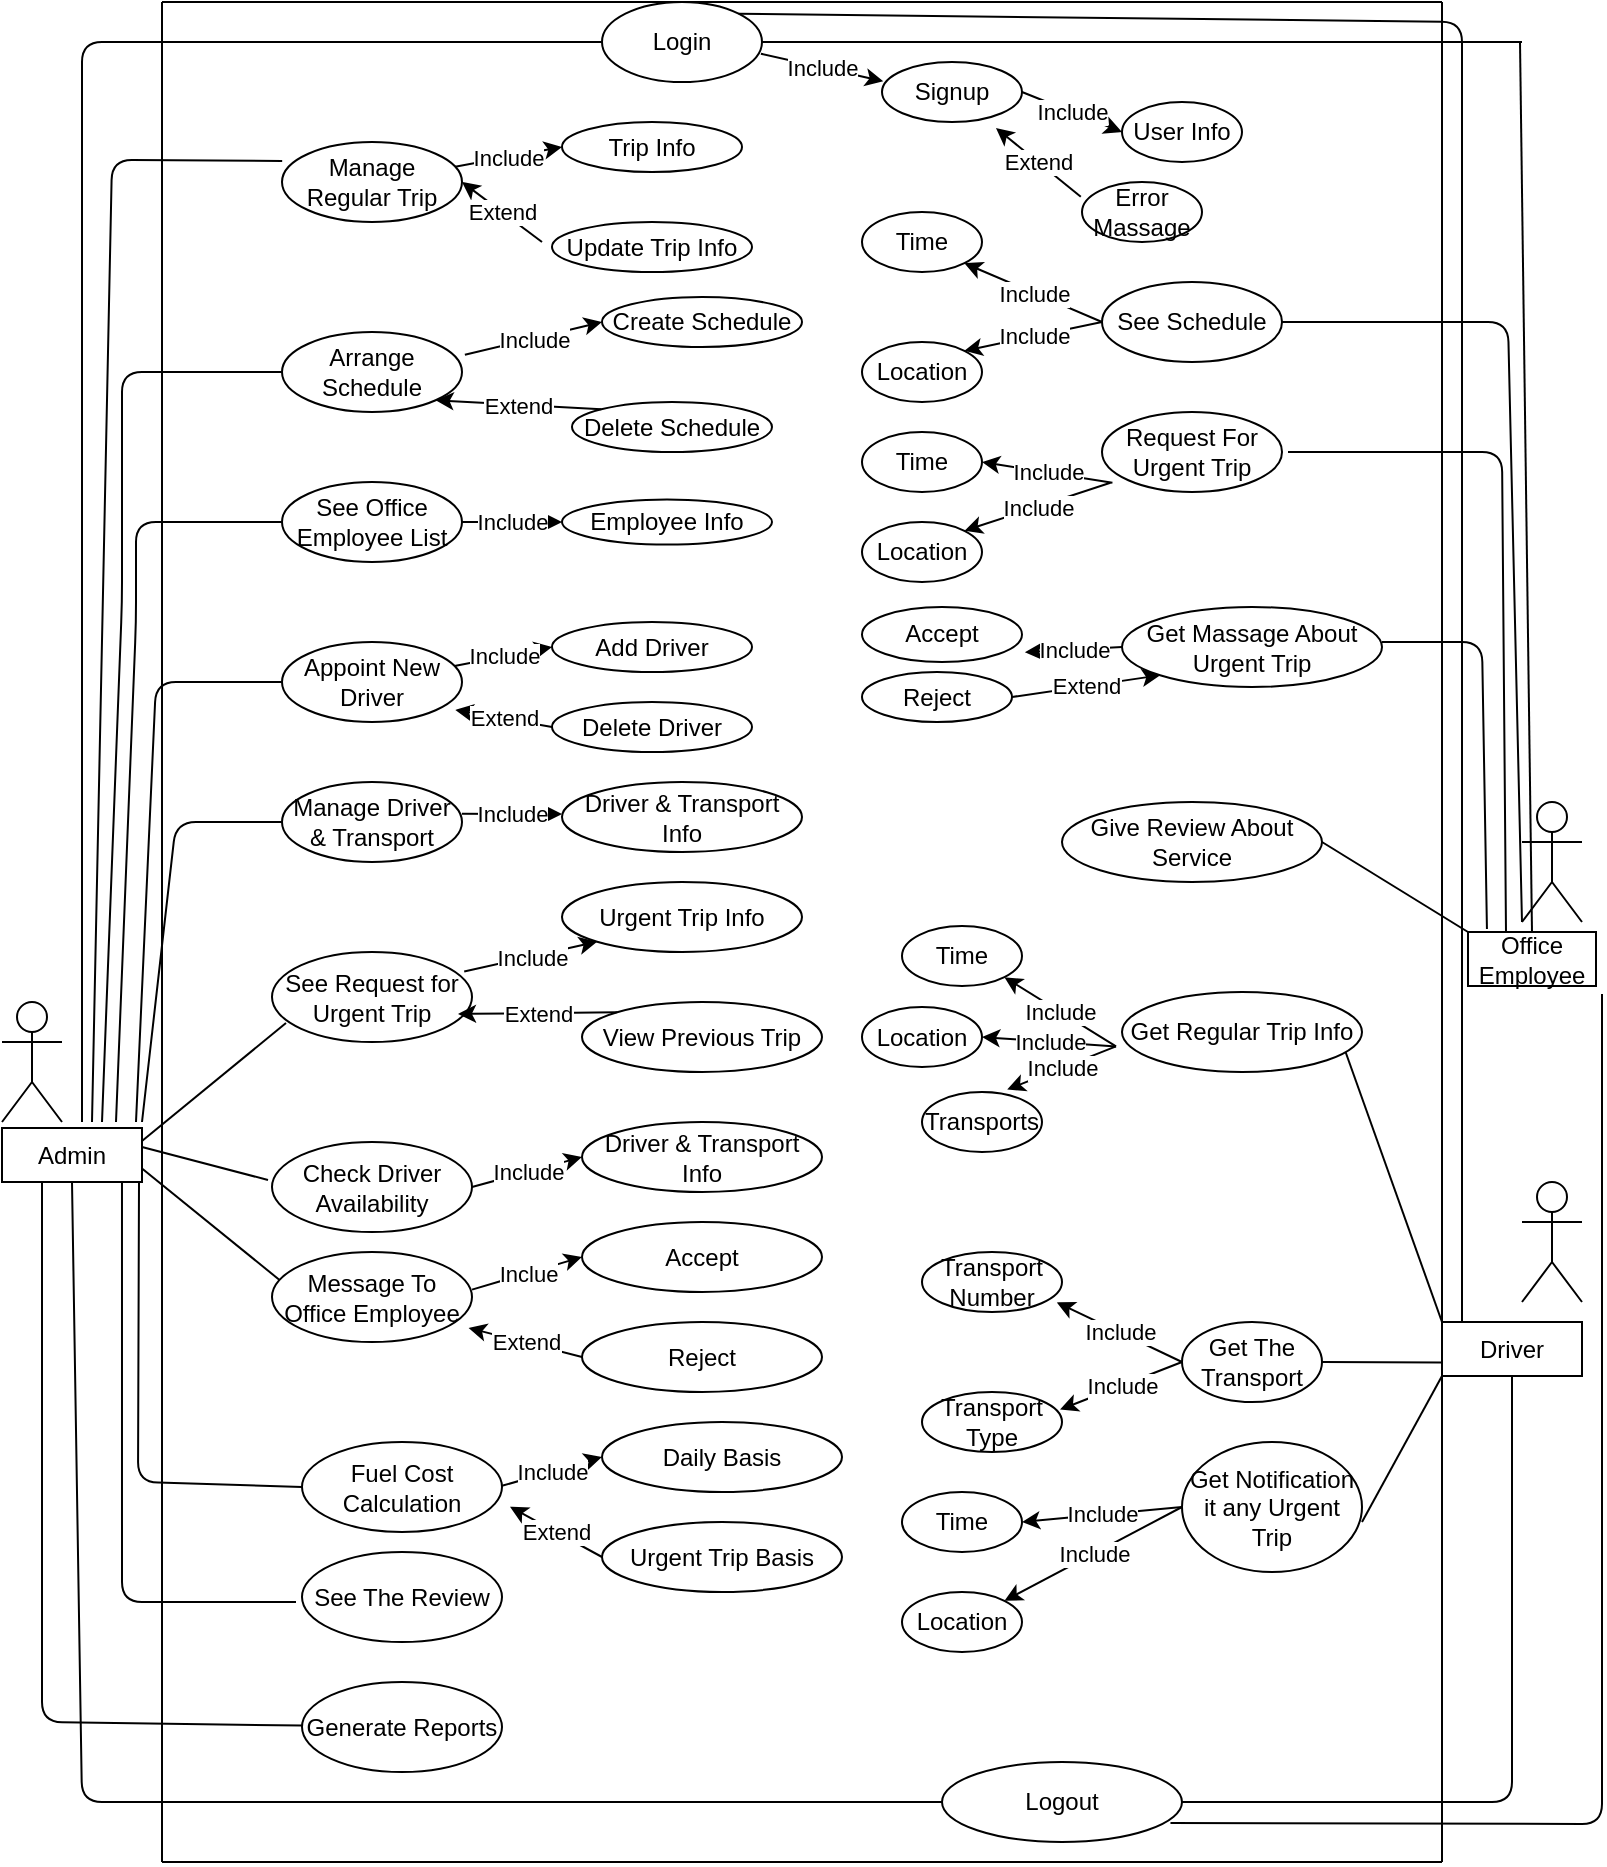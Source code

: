 <mxfile version="14.9.6" type="github">
  <diagram id="_Hke5c7gtm3ifdNGaI75" name="Page-1">
    <mxGraphModel dx="211" dy="579" grid="1" gridSize="10" guides="1" tooltips="1" connect="1" arrows="1" fold="1" page="1" pageScale="1" pageWidth="827" pageHeight="1169" math="0" shadow="0">
      <root>
        <mxCell id="0" />
        <mxCell id="1" parent="0" />
        <mxCell id="LA62-pf56U3Ix_v_cgrx-1" value="" style="shape=umlActor;verticalLabelPosition=bottom;verticalAlign=top;html=1;outlineConnect=0;" parent="1" vertex="1">
          <mxGeometry x="840" y="540" width="30" height="60" as="geometry" />
        </mxCell>
        <mxCell id="LA62-pf56U3Ix_v_cgrx-2" value="" style="shape=umlActor;verticalLabelPosition=bottom;verticalAlign=top;html=1;outlineConnect=0;" parent="1" vertex="1">
          <mxGeometry x="1600" y="440" width="30" height="60" as="geometry" />
        </mxCell>
        <mxCell id="LA62-pf56U3Ix_v_cgrx-3" value="" style="shape=umlActor;verticalLabelPosition=bottom;verticalAlign=top;html=1;outlineConnect=0;" parent="1" vertex="1">
          <mxGeometry x="1600" y="630" width="30" height="60" as="geometry" />
        </mxCell>
        <mxCell id="LA62-pf56U3Ix_v_cgrx-4" value="" style="endArrow=none;html=1;" parent="1" edge="1">
          <mxGeometry width="50" height="50" relative="1" as="geometry">
            <mxPoint x="920" y="970" as="sourcePoint" />
            <mxPoint x="920" y="40" as="targetPoint" />
          </mxGeometry>
        </mxCell>
        <mxCell id="LA62-pf56U3Ix_v_cgrx-5" value="" style="endArrow=none;html=1;" parent="1" edge="1">
          <mxGeometry width="50" height="50" relative="1" as="geometry">
            <mxPoint x="920" y="40" as="sourcePoint" />
            <mxPoint x="1560" y="40" as="targetPoint" />
          </mxGeometry>
        </mxCell>
        <mxCell id="LA62-pf56U3Ix_v_cgrx-7" value="" style="endArrow=none;html=1;" parent="1" edge="1">
          <mxGeometry width="50" height="50" relative="1" as="geometry">
            <mxPoint x="920" y="970" as="sourcePoint" />
            <mxPoint x="1560" y="970" as="targetPoint" />
          </mxGeometry>
        </mxCell>
        <mxCell id="LA62-pf56U3Ix_v_cgrx-8" value="" style="endArrow=none;html=1;" parent="1" edge="1">
          <mxGeometry width="50" height="50" relative="1" as="geometry">
            <mxPoint x="1560" y="970" as="sourcePoint" />
            <mxPoint x="1560" y="40" as="targetPoint" />
          </mxGeometry>
        </mxCell>
        <mxCell id="LA62-pf56U3Ix_v_cgrx-11" value="Admin" style="rounded=0;whiteSpace=wrap;html=1;" parent="1" vertex="1">
          <mxGeometry x="840" y="603" width="70" height="27" as="geometry" />
        </mxCell>
        <mxCell id="LA62-pf56U3Ix_v_cgrx-12" value="Office Employee" style="rounded=0;whiteSpace=wrap;html=1;" parent="1" vertex="1">
          <mxGeometry x="1573" y="505" width="64" height="27" as="geometry" />
        </mxCell>
        <mxCell id="LA62-pf56U3Ix_v_cgrx-13" value="Driver" style="rounded=0;whiteSpace=wrap;html=1;" parent="1" vertex="1">
          <mxGeometry x="1560" y="700" width="70" height="27" as="geometry" />
        </mxCell>
        <mxCell id="LA62-pf56U3Ix_v_cgrx-15" value="" style="endArrow=none;html=1;entryX=0.5;entryY=1;entryDx=0;entryDy=0;exitX=1;exitY=0.5;exitDx=0;exitDy=0;" parent="1" source="LA62-pf56U3Ix_v_cgrx-16" target="LA62-pf56U3Ix_v_cgrx-13" edge="1">
          <mxGeometry width="50" height="50" relative="1" as="geometry">
            <mxPoint x="1400" y="1100" as="sourcePoint" />
            <mxPoint x="1590" y="963" as="targetPoint" />
            <Array as="points">
              <mxPoint x="1595" y="940" />
            </Array>
          </mxGeometry>
        </mxCell>
        <mxCell id="LA62-pf56U3Ix_v_cgrx-16" value="Logout" style="ellipse;whiteSpace=wrap;html=1;" parent="1" vertex="1">
          <mxGeometry x="1310" y="920" width="120" height="40" as="geometry" />
        </mxCell>
        <mxCell id="LA62-pf56U3Ix_v_cgrx-17" value="" style="endArrow=none;html=1;" parent="1" target="LA62-pf56U3Ix_v_cgrx-18" edge="1">
          <mxGeometry width="50" height="50" relative="1" as="geometry">
            <mxPoint x="880" y="600" as="sourcePoint" />
            <mxPoint x="1200" y="60" as="targetPoint" />
            <Array as="points">
              <mxPoint x="880" y="60" />
            </Array>
          </mxGeometry>
        </mxCell>
        <mxCell id="LA62-pf56U3Ix_v_cgrx-18" value="Login" style="ellipse;whiteSpace=wrap;html=1;" parent="1" vertex="1">
          <mxGeometry x="1140" y="40" width="80" height="40" as="geometry" />
        </mxCell>
        <mxCell id="LA62-pf56U3Ix_v_cgrx-19" value="Signup" style="ellipse;whiteSpace=wrap;html=1;" parent="1" vertex="1">
          <mxGeometry x="1280" y="70" width="70" height="30" as="geometry" />
        </mxCell>
        <mxCell id="LA62-pf56U3Ix_v_cgrx-20" value="User Info" style="ellipse;whiteSpace=wrap;html=1;" parent="1" vertex="1">
          <mxGeometry x="1400" y="90" width="60" height="30" as="geometry" />
        </mxCell>
        <mxCell id="LA62-pf56U3Ix_v_cgrx-24" value="" style="endArrow=classic;html=1;exitX=0.993;exitY=0.646;exitDx=0;exitDy=0;exitPerimeter=0;entryX=0.009;entryY=0.321;entryDx=0;entryDy=0;entryPerimeter=0;" parent="1" source="LA62-pf56U3Ix_v_cgrx-18" target="LA62-pf56U3Ix_v_cgrx-19" edge="1">
          <mxGeometry relative="1" as="geometry">
            <mxPoint x="1230" y="80" as="sourcePoint" />
            <mxPoint x="1280" y="74" as="targetPoint" />
          </mxGeometry>
        </mxCell>
        <mxCell id="LA62-pf56U3Ix_v_cgrx-25" value="Include" style="edgeLabel;resizable=0;html=1;align=center;verticalAlign=middle;" parent="LA62-pf56U3Ix_v_cgrx-24" connectable="0" vertex="1">
          <mxGeometry relative="1" as="geometry" />
        </mxCell>
        <mxCell id="LA62-pf56U3Ix_v_cgrx-34" value="" style="endArrow=classic;html=1;exitX=1;exitY=0.5;exitDx=0;exitDy=0;entryX=0;entryY=0.5;entryDx=0;entryDy=0;" parent="1" source="LA62-pf56U3Ix_v_cgrx-19" target="LA62-pf56U3Ix_v_cgrx-20" edge="1">
          <mxGeometry relative="1" as="geometry">
            <mxPoint x="1360" y="90" as="sourcePoint" />
            <mxPoint x="1390" y="104" as="targetPoint" />
          </mxGeometry>
        </mxCell>
        <mxCell id="LA62-pf56U3Ix_v_cgrx-35" value="Include" style="edgeLabel;resizable=0;html=1;align=center;verticalAlign=middle;" parent="LA62-pf56U3Ix_v_cgrx-34" connectable="0" vertex="1">
          <mxGeometry relative="1" as="geometry" />
        </mxCell>
        <mxCell id="LA62-pf56U3Ix_v_cgrx-36" value="Error Massage" style="ellipse;whiteSpace=wrap;html=1;" parent="1" vertex="1">
          <mxGeometry x="1380" y="130" width="60" height="30" as="geometry" />
        </mxCell>
        <mxCell id="LA62-pf56U3Ix_v_cgrx-37" value="" style="endArrow=classic;html=1;exitX=-0.01;exitY=0.247;exitDx=0;exitDy=0;exitPerimeter=0;entryX=0.814;entryY=1.1;entryDx=0;entryDy=0;entryPerimeter=0;" parent="1" source="LA62-pf56U3Ix_v_cgrx-36" edge="1" target="LA62-pf56U3Ix_v_cgrx-19">
          <mxGeometry relative="1" as="geometry">
            <mxPoint x="1350" y="85" as="sourcePoint" />
            <mxPoint x="1340" y="120" as="targetPoint" />
          </mxGeometry>
        </mxCell>
        <mxCell id="LA62-pf56U3Ix_v_cgrx-38" value="Extend" style="edgeLabel;resizable=0;html=1;align=center;verticalAlign=middle;" parent="LA62-pf56U3Ix_v_cgrx-37" connectable="0" vertex="1">
          <mxGeometry relative="1" as="geometry" />
        </mxCell>
        <mxCell id="LA62-pf56U3Ix_v_cgrx-39" value="" style="endArrow=none;html=1;exitX=0.5;exitY=0;exitDx=0;exitDy=0;" parent="1" source="LA62-pf56U3Ix_v_cgrx-12" edge="1">
          <mxGeometry width="50" height="50" relative="1" as="geometry">
            <mxPoint x="1580" y="505" as="sourcePoint" />
            <mxPoint x="1599" y="60" as="targetPoint" />
          </mxGeometry>
        </mxCell>
        <mxCell id="LA62-pf56U3Ix_v_cgrx-40" value="" style="endArrow=none;html=1;entryX=1;entryY=0.5;entryDx=0;entryDy=0;" parent="1" target="LA62-pf56U3Ix_v_cgrx-18" edge="1">
          <mxGeometry width="50" height="50" relative="1" as="geometry">
            <mxPoint x="1600" y="60" as="sourcePoint" />
            <mxPoint x="1450" y="130" as="targetPoint" />
          </mxGeometry>
        </mxCell>
        <mxCell id="LA62-pf56U3Ix_v_cgrx-42" value="" style="endArrow=none;html=1;entryX=0.001;entryY=0.237;entryDx=0;entryDy=0;entryPerimeter=0;" parent="1" target="LA62-pf56U3Ix_v_cgrx-43" edge="1">
          <mxGeometry width="50" height="50" relative="1" as="geometry">
            <mxPoint x="885" y="600" as="sourcePoint" />
            <mxPoint x="985" y="100" as="targetPoint" />
            <Array as="points">
              <mxPoint x="895" y="119" />
            </Array>
          </mxGeometry>
        </mxCell>
        <mxCell id="LA62-pf56U3Ix_v_cgrx-43" value="Manage Regular Trip" style="ellipse;whiteSpace=wrap;html=1;" parent="1" vertex="1">
          <mxGeometry x="980" y="110" width="90" height="40" as="geometry" />
        </mxCell>
        <mxCell id="LA62-pf56U3Ix_v_cgrx-44" value="" style="endArrow=none;html=1;entryX=0;entryY=0.5;entryDx=0;entryDy=0;" parent="1" target="LA62-pf56U3Ix_v_cgrx-45" edge="1">
          <mxGeometry width="50" height="50" relative="1" as="geometry">
            <mxPoint x="890.0" y="600" as="sourcePoint" />
            <mxPoint x="970" y="160" as="targetPoint" />
            <Array as="points">
              <mxPoint x="900" y="340" />
              <mxPoint x="900" y="225" />
            </Array>
          </mxGeometry>
        </mxCell>
        <mxCell id="LA62-pf56U3Ix_v_cgrx-45" value="Arrange Schedule" style="ellipse;whiteSpace=wrap;html=1;" parent="1" vertex="1">
          <mxGeometry x="980" y="205" width="90" height="40" as="geometry" />
        </mxCell>
        <mxCell id="LA62-pf56U3Ix_v_cgrx-46" value="Trip Info" style="ellipse;whiteSpace=wrap;html=1;" parent="1" vertex="1">
          <mxGeometry x="1120" y="100" width="90" height="25" as="geometry" />
        </mxCell>
        <mxCell id="LA62-pf56U3Ix_v_cgrx-47" value="Update Trip Info" style="ellipse;whiteSpace=wrap;html=1;" parent="1" vertex="1">
          <mxGeometry x="1115" y="150" width="100" height="25" as="geometry" />
        </mxCell>
        <mxCell id="LA62-pf56U3Ix_v_cgrx-50" value="" style="endArrow=classic;html=1;entryX=0;entryY=0.5;entryDx=0;entryDy=0;" parent="1" source="LA62-pf56U3Ix_v_cgrx-43" target="LA62-pf56U3Ix_v_cgrx-46" edge="1">
          <mxGeometry relative="1" as="geometry">
            <mxPoint x="1070" y="100" as="sourcePoint" />
            <mxPoint x="1120" y="100" as="targetPoint" />
          </mxGeometry>
        </mxCell>
        <mxCell id="LA62-pf56U3Ix_v_cgrx-51" value="Include" style="edgeLabel;resizable=0;html=1;align=center;verticalAlign=middle;" parent="LA62-pf56U3Ix_v_cgrx-50" connectable="0" vertex="1">
          <mxGeometry relative="1" as="geometry" />
        </mxCell>
        <mxCell id="LA62-pf56U3Ix_v_cgrx-55" value="" style="endArrow=classic;html=1;entryX=1;entryY=0.5;entryDx=0;entryDy=0;" parent="1" target="LA62-pf56U3Ix_v_cgrx-43" edge="1">
          <mxGeometry relative="1" as="geometry">
            <mxPoint x="1110" y="160" as="sourcePoint" />
            <mxPoint x="1060" y="110" as="targetPoint" />
          </mxGeometry>
        </mxCell>
        <mxCell id="LA62-pf56U3Ix_v_cgrx-56" value="Extend" style="edgeLabel;resizable=0;html=1;align=center;verticalAlign=middle;" parent="LA62-pf56U3Ix_v_cgrx-55" connectable="0" vertex="1">
          <mxGeometry relative="1" as="geometry" />
        </mxCell>
        <mxCell id="LA62-pf56U3Ix_v_cgrx-57" value="See Office Employee List" style="ellipse;whiteSpace=wrap;html=1;" parent="1" vertex="1">
          <mxGeometry x="980" y="280" width="90" height="40" as="geometry" />
        </mxCell>
        <mxCell id="LA62-pf56U3Ix_v_cgrx-58" value="" style="endArrow=none;html=1;entryX=0;entryY=0.5;entryDx=0;entryDy=0;" parent="1" target="LA62-pf56U3Ix_v_cgrx-57" edge="1">
          <mxGeometry width="50" height="50" relative="1" as="geometry">
            <mxPoint x="897" y="600" as="sourcePoint" />
            <mxPoint x="977.0" y="220" as="targetPoint" />
            <Array as="points">
              <mxPoint x="907" y="350" />
              <mxPoint x="907" y="300" />
            </Array>
          </mxGeometry>
        </mxCell>
        <mxCell id="LA62-pf56U3Ix_v_cgrx-59" value="" style="endArrow=none;html=1;entryX=0.5;entryY=1;entryDx=0;entryDy=0;exitX=0;exitY=0.5;exitDx=0;exitDy=0;" parent="1" source="LA62-pf56U3Ix_v_cgrx-16" target="LA62-pf56U3Ix_v_cgrx-11" edge="1">
          <mxGeometry width="50" height="50" relative="1" as="geometry">
            <mxPoint x="875" y="1100" as="sourcePoint" />
            <mxPoint x="1390" y="670" as="targetPoint" />
            <Array as="points">
              <mxPoint x="880" y="940" />
            </Array>
          </mxGeometry>
        </mxCell>
        <mxCell id="LA62-pf56U3Ix_v_cgrx-60" value="" style="endArrow=none;html=1;exitX=0.952;exitY=0.763;exitDx=0;exitDy=0;exitPerimeter=0;" parent="1" source="LA62-pf56U3Ix_v_cgrx-16" edge="1">
          <mxGeometry width="50" height="50" relative="1" as="geometry">
            <mxPoint x="1395" y="1110" as="sourcePoint" />
            <mxPoint x="1640" y="536" as="targetPoint" />
            <Array as="points">
              <mxPoint x="1640" y="951" />
            </Array>
          </mxGeometry>
        </mxCell>
        <mxCell id="LA62-pf56U3Ix_v_cgrx-61" value="" style="endArrow=none;html=1;entryX=1;entryY=0;entryDx=0;entryDy=0;" parent="1" edge="1" target="LA62-pf56U3Ix_v_cgrx-18">
          <mxGeometry width="50" height="50" relative="1" as="geometry">
            <mxPoint x="1570" y="700" as="sourcePoint" />
            <mxPoint x="1228.24" y="49.84" as="targetPoint" />
            <Array as="points">
              <mxPoint x="1570" y="50" />
            </Array>
          </mxGeometry>
        </mxCell>
        <mxCell id="LA62-pf56U3Ix_v_cgrx-62" value="Create Schedule" style="ellipse;whiteSpace=wrap;html=1;" parent="1" vertex="1">
          <mxGeometry x="1140" y="187.5" width="100" height="25" as="geometry" />
        </mxCell>
        <mxCell id="LA62-pf56U3Ix_v_cgrx-63" value="Delete Schedule" style="ellipse;whiteSpace=wrap;html=1;" parent="1" vertex="1">
          <mxGeometry x="1125" y="240" width="100" height="25" as="geometry" />
        </mxCell>
        <mxCell id="LA62-pf56U3Ix_v_cgrx-66" value="" style="endArrow=classic;html=1;entryX=0;entryY=0.5;entryDx=0;entryDy=0;exitX=1.016;exitY=0.285;exitDx=0;exitDy=0;exitPerimeter=0;" parent="1" source="LA62-pf56U3Ix_v_cgrx-45" target="LA62-pf56U3Ix_v_cgrx-62" edge="1">
          <mxGeometry relative="1" as="geometry">
            <mxPoint x="1070" y="170" as="sourcePoint" />
            <mxPoint x="1170" y="170" as="targetPoint" />
          </mxGeometry>
        </mxCell>
        <mxCell id="LA62-pf56U3Ix_v_cgrx-67" value="Include" style="edgeLabel;resizable=0;html=1;align=center;verticalAlign=middle;" parent="LA62-pf56U3Ix_v_cgrx-66" connectable="0" vertex="1">
          <mxGeometry relative="1" as="geometry" />
        </mxCell>
        <mxCell id="LA62-pf56U3Ix_v_cgrx-68" value="" style="endArrow=classic;html=1;exitX=0;exitY=0;exitDx=0;exitDy=0;entryX=1;entryY=1;entryDx=0;entryDy=0;" parent="1" source="LA62-pf56U3Ix_v_cgrx-63" target="LA62-pf56U3Ix_v_cgrx-45" edge="1">
          <mxGeometry relative="1" as="geometry">
            <mxPoint x="1080" y="210" as="sourcePoint" />
            <mxPoint x="1060" y="180" as="targetPoint" />
          </mxGeometry>
        </mxCell>
        <mxCell id="LA62-pf56U3Ix_v_cgrx-69" value="Extend" style="edgeLabel;resizable=0;html=1;align=center;verticalAlign=middle;" parent="LA62-pf56U3Ix_v_cgrx-68" connectable="0" vertex="1">
          <mxGeometry relative="1" as="geometry" />
        </mxCell>
        <mxCell id="LA62-pf56U3Ix_v_cgrx-70" value="Employee Info" style="ellipse;whiteSpace=wrap;html=1;" parent="1" vertex="1">
          <mxGeometry x="1120" y="288.75" width="105" height="22.5" as="geometry" />
        </mxCell>
        <mxCell id="LA62-pf56U3Ix_v_cgrx-71" value="Add Driver" style="ellipse;whiteSpace=wrap;html=1;" parent="1" vertex="1">
          <mxGeometry x="1115" y="350" width="100" height="25" as="geometry" />
        </mxCell>
        <mxCell id="LA62-pf56U3Ix_v_cgrx-72" value="" style="endArrow=classic;html=1;entryX=0;entryY=0.5;entryDx=0;entryDy=0;exitX=1;exitY=0.5;exitDx=0;exitDy=0;" parent="1" source="LA62-pf56U3Ix_v_cgrx-57" target="LA62-pf56U3Ix_v_cgrx-70" edge="1">
          <mxGeometry relative="1" as="geometry">
            <mxPoint x="1070" y="230" as="sourcePoint" />
            <mxPoint x="1170" y="230" as="targetPoint" />
          </mxGeometry>
        </mxCell>
        <mxCell id="LA62-pf56U3Ix_v_cgrx-73" value="Include" style="edgeLabel;resizable=0;html=1;align=center;verticalAlign=middle;" parent="LA62-pf56U3Ix_v_cgrx-72" connectable="0" vertex="1">
          <mxGeometry relative="1" as="geometry" />
        </mxCell>
        <mxCell id="LA62-pf56U3Ix_v_cgrx-75" value="Appoint New Driver" style="ellipse;whiteSpace=wrap;html=1;" parent="1" vertex="1">
          <mxGeometry x="980" y="360" width="90" height="40" as="geometry" />
        </mxCell>
        <mxCell id="LA62-pf56U3Ix_v_cgrx-76" value="" style="endArrow=none;html=1;entryX=0;entryY=0.5;entryDx=0;entryDy=0;" parent="1" target="LA62-pf56U3Ix_v_cgrx-75" edge="1">
          <mxGeometry width="50" height="50" relative="1" as="geometry">
            <mxPoint x="907" y="600" as="sourcePoint" />
            <mxPoint x="987.0" y="230" as="targetPoint" />
            <Array as="points">
              <mxPoint x="917" y="380" />
            </Array>
          </mxGeometry>
        </mxCell>
        <mxCell id="LA62-pf56U3Ix_v_cgrx-77" value="Delete Driver" style="ellipse;whiteSpace=wrap;html=1;" parent="1" vertex="1">
          <mxGeometry x="1115" y="390" width="100" height="25" as="geometry" />
        </mxCell>
        <mxCell id="LA62-pf56U3Ix_v_cgrx-78" value="" style="endArrow=classic;html=1;entryX=0;entryY=0.5;entryDx=0;entryDy=0;" parent="1" source="LA62-pf56U3Ix_v_cgrx-75" target="LA62-pf56U3Ix_v_cgrx-71" edge="1">
          <mxGeometry relative="1" as="geometry">
            <mxPoint x="1070" y="285" as="sourcePoint" />
            <mxPoint x="1170" y="285" as="targetPoint" />
          </mxGeometry>
        </mxCell>
        <mxCell id="LA62-pf56U3Ix_v_cgrx-79" value="Include" style="edgeLabel;resizable=0;html=1;align=center;verticalAlign=middle;" parent="LA62-pf56U3Ix_v_cgrx-78" connectable="0" vertex="1">
          <mxGeometry relative="1" as="geometry" />
        </mxCell>
        <mxCell id="LA62-pf56U3Ix_v_cgrx-80" value="" style="endArrow=classic;html=1;entryX=0.963;entryY=0.849;entryDx=0;entryDy=0;entryPerimeter=0;exitX=0;exitY=0.5;exitDx=0;exitDy=0;" parent="1" source="LA62-pf56U3Ix_v_cgrx-77" target="LA62-pf56U3Ix_v_cgrx-75" edge="1">
          <mxGeometry relative="1" as="geometry">
            <mxPoint x="1050" y="310" as="sourcePoint" />
            <mxPoint x="1150" y="310" as="targetPoint" />
          </mxGeometry>
        </mxCell>
        <mxCell id="LA62-pf56U3Ix_v_cgrx-81" value="Extend" style="edgeLabel;resizable=0;html=1;align=center;verticalAlign=middle;" parent="LA62-pf56U3Ix_v_cgrx-80" connectable="0" vertex="1">
          <mxGeometry relative="1" as="geometry" />
        </mxCell>
        <mxCell id="LA62-pf56U3Ix_v_cgrx-82" value="Manage Driver &amp;amp; Transport" style="ellipse;whiteSpace=wrap;html=1;" parent="1" vertex="1">
          <mxGeometry x="980" y="430" width="90" height="40" as="geometry" />
        </mxCell>
        <mxCell id="LA62-pf56U3Ix_v_cgrx-83" value="" style="endArrow=none;html=1;entryX=0;entryY=0.5;entryDx=0;entryDy=0;" parent="1" target="LA62-pf56U3Ix_v_cgrx-82" edge="1">
          <mxGeometry width="50" height="50" relative="1" as="geometry">
            <mxPoint x="910" y="600" as="sourcePoint" />
            <mxPoint x="990.0" y="300" as="targetPoint" />
            <Array as="points">
              <mxPoint x="927" y="450" />
            </Array>
          </mxGeometry>
        </mxCell>
        <mxCell id="LA62-pf56U3Ix_v_cgrx-84" value="Driver &amp;amp; Transport Info" style="ellipse;whiteSpace=wrap;html=1;" parent="1" vertex="1">
          <mxGeometry x="1120" y="430" width="120" height="35" as="geometry" />
        </mxCell>
        <mxCell id="LA62-pf56U3Ix_v_cgrx-85" value="" style="endArrow=classic;html=1;" parent="1" edge="1">
          <mxGeometry relative="1" as="geometry">
            <mxPoint x="1070" y="445.91" as="sourcePoint" />
            <mxPoint x="1120" y="446" as="targetPoint" />
          </mxGeometry>
        </mxCell>
        <mxCell id="LA62-pf56U3Ix_v_cgrx-86" value="Include" style="edgeLabel;resizable=0;html=1;align=center;verticalAlign=middle;" parent="LA62-pf56U3Ix_v_cgrx-85" connectable="0" vertex="1">
          <mxGeometry relative="1" as="geometry" />
        </mxCell>
        <mxCell id="LA62-pf56U3Ix_v_cgrx-89" value="" style="endArrow=none;html=1;exitX=1;exitY=0.5;exitDx=0;exitDy=0;entryX=0.07;entryY=0.79;entryDx=0;entryDy=0;entryPerimeter=0;" parent="1" target="LA62-pf56U3Ix_v_cgrx-90" edge="1">
          <mxGeometry width="50" height="50" relative="1" as="geometry">
            <mxPoint x="910.0" y="609.5" as="sourcePoint" />
            <mxPoint x="980" y="560" as="targetPoint" />
          </mxGeometry>
        </mxCell>
        <mxCell id="LA62-pf56U3Ix_v_cgrx-90" value="See Request for Urgent Trip" style="ellipse;whiteSpace=wrap;html=1;" parent="1" vertex="1">
          <mxGeometry x="975" y="515" width="100" height="45" as="geometry" />
        </mxCell>
        <mxCell id="LA62-pf56U3Ix_v_cgrx-91" value="Urgent Trip Info" style="ellipse;whiteSpace=wrap;html=1;" parent="1" vertex="1">
          <mxGeometry x="1120" y="480" width="120" height="35" as="geometry" />
        </mxCell>
        <mxCell id="LA62-pf56U3Ix_v_cgrx-92" value="View Previous Trip" style="ellipse;whiteSpace=wrap;html=1;" parent="1" vertex="1">
          <mxGeometry x="1130" y="540" width="120" height="35" as="geometry" />
        </mxCell>
        <mxCell id="LA62-pf56U3Ix_v_cgrx-93" value="" style="endArrow=classic;html=1;entryX=0;entryY=1;entryDx=0;entryDy=0;exitX=0.961;exitY=0.217;exitDx=0;exitDy=0;exitPerimeter=0;" parent="1" source="LA62-pf56U3Ix_v_cgrx-90" target="LA62-pf56U3Ix_v_cgrx-91" edge="1">
          <mxGeometry relative="1" as="geometry">
            <mxPoint x="1080" y="590" as="sourcePoint" />
            <mxPoint x="1180" y="590" as="targetPoint" />
          </mxGeometry>
        </mxCell>
        <mxCell id="LA62-pf56U3Ix_v_cgrx-94" value="Include" style="edgeLabel;resizable=0;html=1;align=center;verticalAlign=middle;" parent="LA62-pf56U3Ix_v_cgrx-93" connectable="0" vertex="1">
          <mxGeometry relative="1" as="geometry" />
        </mxCell>
        <mxCell id="LA62-pf56U3Ix_v_cgrx-95" value="" style="endArrow=classic;html=1;exitX=0;exitY=0;exitDx=0;exitDy=0;" parent="1" source="LA62-pf56U3Ix_v_cgrx-92" edge="1">
          <mxGeometry relative="1" as="geometry">
            <mxPoint x="1320" y="690" as="sourcePoint" />
            <mxPoint x="1068" y="546" as="targetPoint" />
          </mxGeometry>
        </mxCell>
        <mxCell id="LA62-pf56U3Ix_v_cgrx-96" value="Extend" style="edgeLabel;resizable=0;html=1;align=center;verticalAlign=middle;" parent="LA62-pf56U3Ix_v_cgrx-95" connectable="0" vertex="1">
          <mxGeometry relative="1" as="geometry" />
        </mxCell>
        <mxCell id="LA62-pf56U3Ix_v_cgrx-98" value="" style="endArrow=none;html=1;exitX=1;exitY=0.5;exitDx=0;exitDy=0;" parent="1" edge="1">
          <mxGeometry width="50" height="50" relative="1" as="geometry">
            <mxPoint x="910.0" y="612.5" as="sourcePoint" />
            <mxPoint x="973" y="629" as="targetPoint" />
          </mxGeometry>
        </mxCell>
        <mxCell id="LA62-pf56U3Ix_v_cgrx-99" value="Check Driver Availability" style="ellipse;whiteSpace=wrap;html=1;" parent="1" vertex="1">
          <mxGeometry x="975" y="610" width="100" height="45" as="geometry" />
        </mxCell>
        <mxCell id="LA62-pf56U3Ix_v_cgrx-100" value="Driver &amp;amp; Transport Info" style="ellipse;whiteSpace=wrap;html=1;" parent="1" vertex="1">
          <mxGeometry x="1130" y="600" width="120" height="35" as="geometry" />
        </mxCell>
        <mxCell id="LA62-pf56U3Ix_v_cgrx-102" value="" style="endArrow=classic;html=1;entryX=0;entryY=0.5;entryDx=0;entryDy=0;exitX=1;exitY=0.5;exitDx=0;exitDy=0;" parent="1" source="LA62-pf56U3Ix_v_cgrx-99" target="LA62-pf56U3Ix_v_cgrx-100" edge="1">
          <mxGeometry relative="1" as="geometry">
            <mxPoint x="1075" y="610" as="sourcePoint" />
            <mxPoint x="1130" y="610" as="targetPoint" />
          </mxGeometry>
        </mxCell>
        <mxCell id="LA62-pf56U3Ix_v_cgrx-103" value="Include" style="edgeLabel;resizable=0;html=1;align=center;verticalAlign=middle;" parent="LA62-pf56U3Ix_v_cgrx-102" connectable="0" vertex="1">
          <mxGeometry relative="1" as="geometry" />
        </mxCell>
        <mxCell id="LA62-pf56U3Ix_v_cgrx-104" value="" style="endArrow=none;html=1;exitX=1;exitY=0.75;exitDx=0;exitDy=0;entryX=0.05;entryY=0.333;entryDx=0;entryDy=0;entryPerimeter=0;" parent="1" source="LA62-pf56U3Ix_v_cgrx-11" target="LA62-pf56U3Ix_v_cgrx-105" edge="1">
          <mxGeometry width="50" height="50" relative="1" as="geometry">
            <mxPoint x="1340" y="730" as="sourcePoint" />
            <mxPoint x="970" y="670" as="targetPoint" />
          </mxGeometry>
        </mxCell>
        <mxCell id="LA62-pf56U3Ix_v_cgrx-105" value="Message To Office Employee" style="ellipse;whiteSpace=wrap;html=1;" parent="1" vertex="1">
          <mxGeometry x="975" y="665" width="100" height="45" as="geometry" />
        </mxCell>
        <mxCell id="LA62-pf56U3Ix_v_cgrx-106" value="Accept" style="ellipse;whiteSpace=wrap;html=1;" parent="1" vertex="1">
          <mxGeometry x="1130" y="650" width="120" height="35" as="geometry" />
        </mxCell>
        <mxCell id="LA62-pf56U3Ix_v_cgrx-107" value="Reject" style="ellipse;whiteSpace=wrap;html=1;" parent="1" vertex="1">
          <mxGeometry x="1130" y="700" width="120" height="35" as="geometry" />
        </mxCell>
        <mxCell id="LA62-pf56U3Ix_v_cgrx-108" value="" style="endArrow=classic;html=1;entryX=0;entryY=0.5;entryDx=0;entryDy=0;" parent="1" target="LA62-pf56U3Ix_v_cgrx-106" edge="1">
          <mxGeometry relative="1" as="geometry">
            <mxPoint x="1075" y="683.82" as="sourcePoint" />
            <mxPoint x="1175" y="683.82" as="targetPoint" />
          </mxGeometry>
        </mxCell>
        <mxCell id="LA62-pf56U3Ix_v_cgrx-109" value="Inclue" style="edgeLabel;resizable=0;html=1;align=center;verticalAlign=middle;" parent="LA62-pf56U3Ix_v_cgrx-108" connectable="0" vertex="1">
          <mxGeometry relative="1" as="geometry" />
        </mxCell>
        <mxCell id="LA62-pf56U3Ix_v_cgrx-110" value="" style="endArrow=classic;html=1;entryX=0.983;entryY=0.844;entryDx=0;entryDy=0;entryPerimeter=0;exitX=0;exitY=0.5;exitDx=0;exitDy=0;" parent="1" source="LA62-pf56U3Ix_v_cgrx-107" target="LA62-pf56U3Ix_v_cgrx-105" edge="1">
          <mxGeometry relative="1" as="geometry">
            <mxPoint x="1320" y="720" as="sourcePoint" />
            <mxPoint x="1420" y="720" as="targetPoint" />
          </mxGeometry>
        </mxCell>
        <mxCell id="LA62-pf56U3Ix_v_cgrx-111" value="Extend" style="edgeLabel;resizable=0;html=1;align=center;verticalAlign=middle;" parent="LA62-pf56U3Ix_v_cgrx-110" connectable="0" vertex="1">
          <mxGeometry relative="1" as="geometry" />
        </mxCell>
        <mxCell id="LA62-pf56U3Ix_v_cgrx-112" value="" style="endArrow=none;html=1;exitX=0.75;exitY=1;exitDx=0;exitDy=0;entryX=0;entryY=0.5;entryDx=0;entryDy=0;" parent="1" target="LA62-pf56U3Ix_v_cgrx-113" edge="1">
          <mxGeometry width="50" height="50" relative="1" as="geometry">
            <mxPoint x="908.5" y="630" as="sourcePoint" />
            <mxPoint x="985" y="780" as="targetPoint" />
            <Array as="points">
              <mxPoint x="908" y="780" />
            </Array>
          </mxGeometry>
        </mxCell>
        <mxCell id="LA62-pf56U3Ix_v_cgrx-113" value="Fuel Cost Calculation" style="ellipse;whiteSpace=wrap;html=1;" parent="1" vertex="1">
          <mxGeometry x="990" y="760" width="100" height="45" as="geometry" />
        </mxCell>
        <mxCell id="LA62-pf56U3Ix_v_cgrx-114" value="Daily Basis" style="ellipse;whiteSpace=wrap;html=1;" parent="1" vertex="1">
          <mxGeometry x="1140" y="750" width="120" height="35" as="geometry" />
        </mxCell>
        <mxCell id="LA62-pf56U3Ix_v_cgrx-115" value="Urgent Trip Basis" style="ellipse;whiteSpace=wrap;html=1;" parent="1" vertex="1">
          <mxGeometry x="1140" y="800" width="120" height="35" as="geometry" />
        </mxCell>
        <mxCell id="LA62-pf56U3Ix_v_cgrx-116" value="" style="endArrow=classic;html=1;entryX=0;entryY=0.5;entryDx=0;entryDy=0;" parent="1" target="LA62-pf56U3Ix_v_cgrx-114" edge="1">
          <mxGeometry relative="1" as="geometry">
            <mxPoint x="1090" y="781.91" as="sourcePoint" />
            <mxPoint x="1140" y="780" as="targetPoint" />
          </mxGeometry>
        </mxCell>
        <mxCell id="LA62-pf56U3Ix_v_cgrx-117" value="Include" style="edgeLabel;resizable=0;html=1;align=center;verticalAlign=middle;" parent="LA62-pf56U3Ix_v_cgrx-116" connectable="0" vertex="1">
          <mxGeometry relative="1" as="geometry" />
        </mxCell>
        <mxCell id="LA62-pf56U3Ix_v_cgrx-118" value="" style="endArrow=classic;html=1;entryX=1.04;entryY=0.72;entryDx=0;entryDy=0;entryPerimeter=0;exitX=0;exitY=0.5;exitDx=0;exitDy=0;" parent="1" source="LA62-pf56U3Ix_v_cgrx-115" target="LA62-pf56U3Ix_v_cgrx-113" edge="1">
          <mxGeometry relative="1" as="geometry">
            <mxPoint x="1090" y="816.91" as="sourcePoint" />
            <mxPoint x="1190" y="816.91" as="targetPoint" />
          </mxGeometry>
        </mxCell>
        <mxCell id="LA62-pf56U3Ix_v_cgrx-119" value="Extend" style="edgeLabel;resizable=0;html=1;align=center;verticalAlign=middle;" parent="LA62-pf56U3Ix_v_cgrx-118" connectable="0" vertex="1">
          <mxGeometry relative="1" as="geometry" />
        </mxCell>
        <mxCell id="LA62-pf56U3Ix_v_cgrx-120" value="See The Review" style="ellipse;whiteSpace=wrap;html=1;" parent="1" vertex="1">
          <mxGeometry x="990" y="815" width="100" height="45" as="geometry" />
        </mxCell>
        <mxCell id="LA62-pf56U3Ix_v_cgrx-121" value="" style="endArrow=none;html=1;exitX=0.857;exitY=1;exitDx=0;exitDy=0;exitPerimeter=0;" parent="1" source="LA62-pf56U3Ix_v_cgrx-11" edge="1">
          <mxGeometry width="50" height="50" relative="1" as="geometry">
            <mxPoint x="910.5" y="735" as="sourcePoint" />
            <mxPoint x="987" y="840" as="targetPoint" />
            <Array as="points">
              <mxPoint x="900" y="840" />
            </Array>
          </mxGeometry>
        </mxCell>
        <mxCell id="LA62-pf56U3Ix_v_cgrx-123" value="" style="endArrow=none;html=1;exitX=0.857;exitY=1;exitDx=0;exitDy=0;exitPerimeter=0;" parent="1" target="LA62-pf56U3Ix_v_cgrx-124" edge="1">
          <mxGeometry width="50" height="50" relative="1" as="geometry">
            <mxPoint x="860" y="630" as="sourcePoint" />
            <mxPoint x="947" y="960" as="targetPoint" />
            <Array as="points">
              <mxPoint x="860" y="900" />
            </Array>
          </mxGeometry>
        </mxCell>
        <mxCell id="LA62-pf56U3Ix_v_cgrx-124" value="Generate Reports" style="ellipse;whiteSpace=wrap;html=1;" parent="1" vertex="1">
          <mxGeometry x="990" y="880" width="100" height="45" as="geometry" />
        </mxCell>
        <mxCell id="LA62-pf56U3Ix_v_cgrx-125" value="" style="endArrow=none;html=1;" parent="1" edge="1">
          <mxGeometry width="50" height="50" relative="1" as="geometry">
            <mxPoint x="1600" y="500" as="sourcePoint" />
            <mxPoint x="1480" y="200" as="targetPoint" />
            <Array as="points">
              <mxPoint x="1593" y="200" />
            </Array>
          </mxGeometry>
        </mxCell>
        <mxCell id="LA62-pf56U3Ix_v_cgrx-126" value="See Schedule" style="ellipse;whiteSpace=wrap;html=1;" parent="1" vertex="1">
          <mxGeometry x="1390" y="180" width="90" height="40" as="geometry" />
        </mxCell>
        <mxCell id="LA62-pf56U3Ix_v_cgrx-127" value="Time" style="ellipse;whiteSpace=wrap;html=1;" parent="1" vertex="1">
          <mxGeometry x="1270" y="145" width="60" height="30" as="geometry" />
        </mxCell>
        <mxCell id="LA62-pf56U3Ix_v_cgrx-128" value="Location" style="ellipse;whiteSpace=wrap;html=1;" parent="1" vertex="1">
          <mxGeometry x="1270" y="210" width="60" height="30" as="geometry" />
        </mxCell>
        <mxCell id="LA62-pf56U3Ix_v_cgrx-129" value="" style="endArrow=classic;html=1;exitX=0;exitY=0.5;exitDx=0;exitDy=0;entryX=1;entryY=1;entryDx=0;entryDy=0;" parent="1" source="LA62-pf56U3Ix_v_cgrx-126" target="LA62-pf56U3Ix_v_cgrx-127" edge="1">
          <mxGeometry relative="1" as="geometry">
            <mxPoint x="1270" y="240" as="sourcePoint" />
            <mxPoint x="1370" y="240" as="targetPoint" />
          </mxGeometry>
        </mxCell>
        <mxCell id="LA62-pf56U3Ix_v_cgrx-130" value="Include" style="edgeLabel;resizable=0;html=1;align=center;verticalAlign=middle;" parent="LA62-pf56U3Ix_v_cgrx-129" connectable="0" vertex="1">
          <mxGeometry relative="1" as="geometry" />
        </mxCell>
        <mxCell id="LA62-pf56U3Ix_v_cgrx-131" value="" style="endArrow=classic;html=1;exitX=0;exitY=0.5;exitDx=0;exitDy=0;entryX=1;entryY=0;entryDx=0;entryDy=0;" parent="1" source="LA62-pf56U3Ix_v_cgrx-126" target="LA62-pf56U3Ix_v_cgrx-128" edge="1">
          <mxGeometry relative="1" as="geometry">
            <mxPoint x="1270" y="240" as="sourcePoint" />
            <mxPoint x="1370" y="240" as="targetPoint" />
          </mxGeometry>
        </mxCell>
        <mxCell id="LA62-pf56U3Ix_v_cgrx-132" value="Include" style="edgeLabel;resizable=0;html=1;align=center;verticalAlign=middle;" parent="LA62-pf56U3Ix_v_cgrx-131" connectable="0" vertex="1">
          <mxGeometry relative="1" as="geometry" />
        </mxCell>
        <mxCell id="LA62-pf56U3Ix_v_cgrx-133" value="" style="endArrow=none;html=1;exitX=0.25;exitY=0;exitDx=0;exitDy=0;entryX=1;entryY=0.5;entryDx=0;entryDy=0;" parent="1" edge="1">
          <mxGeometry width="50" height="50" relative="1" as="geometry">
            <mxPoint x="1592" y="505" as="sourcePoint" />
            <mxPoint x="1483" y="265" as="targetPoint" />
            <Array as="points">
              <mxPoint x="1590" y="265" />
            </Array>
          </mxGeometry>
        </mxCell>
        <mxCell id="LA62-pf56U3Ix_v_cgrx-134" value="Request For Urgent Trip" style="ellipse;whiteSpace=wrap;html=1;" parent="1" vertex="1">
          <mxGeometry x="1390" y="245" width="90" height="40" as="geometry" />
        </mxCell>
        <mxCell id="LA62-pf56U3Ix_v_cgrx-137" value="Time" style="ellipse;whiteSpace=wrap;html=1;" parent="1" vertex="1">
          <mxGeometry x="1270" y="255" width="60" height="30" as="geometry" />
        </mxCell>
        <mxCell id="LA62-pf56U3Ix_v_cgrx-138" value="Location" style="ellipse;whiteSpace=wrap;html=1;" parent="1" vertex="1">
          <mxGeometry x="1270" y="300" width="60" height="30" as="geometry" />
        </mxCell>
        <mxCell id="LA62-pf56U3Ix_v_cgrx-139" value="" style="endArrow=classic;html=1;entryX=1;entryY=0.5;entryDx=0;entryDy=0;exitX=0.058;exitY=0.885;exitDx=0;exitDy=0;exitPerimeter=0;" parent="1" source="LA62-pf56U3Ix_v_cgrx-134" target="LA62-pf56U3Ix_v_cgrx-137" edge="1">
          <mxGeometry relative="1" as="geometry">
            <mxPoint x="1399" y="309" as="sourcePoint" />
            <mxPoint x="1420" y="311.25" as="targetPoint" />
          </mxGeometry>
        </mxCell>
        <mxCell id="LA62-pf56U3Ix_v_cgrx-140" value="Include" style="edgeLabel;resizable=0;html=1;align=center;verticalAlign=middle;" parent="LA62-pf56U3Ix_v_cgrx-139" connectable="0" vertex="1">
          <mxGeometry relative="1" as="geometry" />
        </mxCell>
        <mxCell id="LA62-pf56U3Ix_v_cgrx-141" value="" style="endArrow=classic;html=1;entryX=1;entryY=0;entryDx=0;entryDy=0;exitX=0.047;exitY=0.885;exitDx=0;exitDy=0;exitPerimeter=0;" parent="1" source="LA62-pf56U3Ix_v_cgrx-134" target="LA62-pf56U3Ix_v_cgrx-138" edge="1">
          <mxGeometry relative="1" as="geometry">
            <mxPoint x="1399" y="309" as="sourcePoint" />
            <mxPoint x="1420" y="311.25" as="targetPoint" />
          </mxGeometry>
        </mxCell>
        <mxCell id="LA62-pf56U3Ix_v_cgrx-142" value="Include" style="edgeLabel;resizable=0;html=1;align=center;verticalAlign=middle;" parent="LA62-pf56U3Ix_v_cgrx-141" connectable="0" vertex="1">
          <mxGeometry relative="1" as="geometry" />
        </mxCell>
        <mxCell id="LA62-pf56U3Ix_v_cgrx-147" value="" style="endArrow=none;html=1;exitX=0.148;exitY=-0.057;exitDx=0;exitDy=0;exitPerimeter=0;" parent="1" source="LA62-pf56U3Ix_v_cgrx-12" edge="1">
          <mxGeometry width="50" height="50" relative="1" as="geometry">
            <mxPoint x="1340" y="410" as="sourcePoint" />
            <mxPoint x="1530" y="360" as="targetPoint" />
            <Array as="points">
              <mxPoint x="1580" y="360" />
            </Array>
          </mxGeometry>
        </mxCell>
        <mxCell id="LA62-pf56U3Ix_v_cgrx-148" value="Get Massage About Urgent Trip" style="ellipse;whiteSpace=wrap;html=1;" parent="1" vertex="1">
          <mxGeometry x="1400" y="342.5" width="130" height="40" as="geometry" />
        </mxCell>
        <mxCell id="LA62-pf56U3Ix_v_cgrx-149" value="Accept" style="ellipse;whiteSpace=wrap;html=1;" parent="1" vertex="1">
          <mxGeometry x="1270" y="342.5" width="80" height="27.5" as="geometry" />
        </mxCell>
        <mxCell id="LA62-pf56U3Ix_v_cgrx-150" value="Reject" style="ellipse;whiteSpace=wrap;html=1;" parent="1" vertex="1">
          <mxGeometry x="1270" y="375" width="75" height="25" as="geometry" />
        </mxCell>
        <mxCell id="LA62-pf56U3Ix_v_cgrx-151" value="" style="endArrow=classic;html=1;exitX=0;exitY=0.5;exitDx=0;exitDy=0;entryX=1.018;entryY=0.822;entryDx=0;entryDy=0;entryPerimeter=0;" parent="1" source="LA62-pf56U3Ix_v_cgrx-148" target="LA62-pf56U3Ix_v_cgrx-149" edge="1">
          <mxGeometry relative="1" as="geometry">
            <mxPoint x="1320" y="500" as="sourcePoint" />
            <mxPoint x="1340" y="410" as="targetPoint" />
          </mxGeometry>
        </mxCell>
        <mxCell id="LA62-pf56U3Ix_v_cgrx-152" value="Include" style="edgeLabel;resizable=0;html=1;align=center;verticalAlign=middle;" parent="LA62-pf56U3Ix_v_cgrx-151" connectable="0" vertex="1">
          <mxGeometry relative="1" as="geometry" />
        </mxCell>
        <mxCell id="LA62-pf56U3Ix_v_cgrx-153" value="" style="endArrow=classic;html=1;entryX=0;entryY=1;entryDx=0;entryDy=0;exitX=1;exitY=0.5;exitDx=0;exitDy=0;" parent="1" source="LA62-pf56U3Ix_v_cgrx-150" target="LA62-pf56U3Ix_v_cgrx-148" edge="1">
          <mxGeometry relative="1" as="geometry">
            <mxPoint x="1350" y="420" as="sourcePoint" />
            <mxPoint x="1420" y="500" as="targetPoint" />
          </mxGeometry>
        </mxCell>
        <mxCell id="LA62-pf56U3Ix_v_cgrx-154" value="Extend" style="edgeLabel;resizable=0;html=1;align=center;verticalAlign=middle;" parent="LA62-pf56U3Ix_v_cgrx-153" connectable="0" vertex="1">
          <mxGeometry relative="1" as="geometry" />
        </mxCell>
        <mxCell id="LA62-pf56U3Ix_v_cgrx-155" value="" style="endArrow=none;html=1;exitX=0;exitY=0;exitDx=0;exitDy=0;" parent="1" source="LA62-pf56U3Ix_v_cgrx-12" edge="1">
          <mxGeometry width="50" height="50" relative="1" as="geometry">
            <mxPoint x="1340" y="400" as="sourcePoint" />
            <mxPoint x="1500" y="460" as="targetPoint" />
          </mxGeometry>
        </mxCell>
        <mxCell id="LA62-pf56U3Ix_v_cgrx-156" value="Give Review About Service" style="ellipse;whiteSpace=wrap;html=1;" parent="1" vertex="1">
          <mxGeometry x="1370" y="440" width="130" height="40" as="geometry" />
        </mxCell>
        <mxCell id="LdRblt9bTyRINUKM_sTW-1" value="" style="endArrow=none;html=1;exitX=0;exitY=0;exitDx=0;exitDy=0;" edge="1" parent="1" source="LA62-pf56U3Ix_v_cgrx-13">
          <mxGeometry width="50" height="50" relative="1" as="geometry">
            <mxPoint x="1210" y="720" as="sourcePoint" />
            <mxPoint x="1510" y="560" as="targetPoint" />
          </mxGeometry>
        </mxCell>
        <mxCell id="LdRblt9bTyRINUKM_sTW-2" value="Get Regular Trip Info" style="ellipse;whiteSpace=wrap;html=1;" vertex="1" parent="1">
          <mxGeometry x="1400" y="535" width="120" height="40" as="geometry" />
        </mxCell>
        <mxCell id="LdRblt9bTyRINUKM_sTW-3" value="Time" style="ellipse;whiteSpace=wrap;html=1;" vertex="1" parent="1">
          <mxGeometry x="1290" y="502" width="60" height="30" as="geometry" />
        </mxCell>
        <mxCell id="LdRblt9bTyRINUKM_sTW-4" value="Location" style="ellipse;whiteSpace=wrap;html=1;" vertex="1" parent="1">
          <mxGeometry x="1270" y="542.5" width="60" height="30" as="geometry" />
        </mxCell>
        <mxCell id="LdRblt9bTyRINUKM_sTW-5" value="Transports" style="ellipse;whiteSpace=wrap;html=1;" vertex="1" parent="1">
          <mxGeometry x="1300" y="585" width="60" height="30" as="geometry" />
        </mxCell>
        <mxCell id="LdRblt9bTyRINUKM_sTW-6" value="" style="endArrow=classic;html=1;exitX=-0.025;exitY=0.68;exitDx=0;exitDy=0;exitPerimeter=0;entryX=1;entryY=1;entryDx=0;entryDy=0;" edge="1" parent="1" source="LdRblt9bTyRINUKM_sTW-2" target="LdRblt9bTyRINUKM_sTW-3">
          <mxGeometry relative="1" as="geometry">
            <mxPoint x="1240" y="685" as="sourcePoint" />
            <mxPoint x="1350" y="530" as="targetPoint" />
          </mxGeometry>
        </mxCell>
        <mxCell id="LdRblt9bTyRINUKM_sTW-7" value="Include" style="edgeLabel;resizable=0;html=1;align=center;verticalAlign=middle;" connectable="0" vertex="1" parent="LdRblt9bTyRINUKM_sTW-6">
          <mxGeometry relative="1" as="geometry" />
        </mxCell>
        <mxCell id="LdRblt9bTyRINUKM_sTW-8" value="" style="endArrow=classic;html=1;exitX=-0.025;exitY=0.68;exitDx=0;exitDy=0;exitPerimeter=0;entryX=1;entryY=0.5;entryDx=0;entryDy=0;" edge="1" parent="1" source="LdRblt9bTyRINUKM_sTW-2" target="LdRblt9bTyRINUKM_sTW-4">
          <mxGeometry relative="1" as="geometry">
            <mxPoint x="1240" y="685" as="sourcePoint" />
            <mxPoint x="1350" y="530" as="targetPoint" />
          </mxGeometry>
        </mxCell>
        <mxCell id="LdRblt9bTyRINUKM_sTW-9" value="Include" style="edgeLabel;resizable=0;html=1;align=center;verticalAlign=middle;" connectable="0" vertex="1" parent="LdRblt9bTyRINUKM_sTW-8">
          <mxGeometry relative="1" as="geometry" />
        </mxCell>
        <mxCell id="LdRblt9bTyRINUKM_sTW-10" value="" style="endArrow=classic;html=1;exitX=-0.025;exitY=0.68;exitDx=0;exitDy=0;exitPerimeter=0;entryX=0.71;entryY=-0.04;entryDx=0;entryDy=0;entryPerimeter=0;" edge="1" parent="1" source="LdRblt9bTyRINUKM_sTW-2" target="LdRblt9bTyRINUKM_sTW-5">
          <mxGeometry relative="1" as="geometry">
            <mxPoint x="1240" y="685" as="sourcePoint" />
            <mxPoint x="1350" y="530" as="targetPoint" />
          </mxGeometry>
        </mxCell>
        <mxCell id="LdRblt9bTyRINUKM_sTW-11" value="Include" style="edgeLabel;resizable=0;html=1;align=center;verticalAlign=middle;" connectable="0" vertex="1" parent="LdRblt9bTyRINUKM_sTW-10">
          <mxGeometry relative="1" as="geometry" />
        </mxCell>
        <mxCell id="LdRblt9bTyRINUKM_sTW-12" value="" style="endArrow=none;html=1;exitX=0;exitY=0.75;exitDx=0;exitDy=0;" edge="1" parent="1" source="LA62-pf56U3Ix_v_cgrx-13">
          <mxGeometry width="50" height="50" relative="1" as="geometry">
            <mxPoint x="1210" y="830" as="sourcePoint" />
            <mxPoint x="1500" y="720" as="targetPoint" />
          </mxGeometry>
        </mxCell>
        <mxCell id="LdRblt9bTyRINUKM_sTW-13" value="Get The Transport" style="ellipse;whiteSpace=wrap;html=1;" vertex="1" parent="1">
          <mxGeometry x="1430" y="700" width="70" height="40" as="geometry" />
        </mxCell>
        <mxCell id="LdRblt9bTyRINUKM_sTW-14" value="Transport Number" style="ellipse;whiteSpace=wrap;html=1;" vertex="1" parent="1">
          <mxGeometry x="1300" y="665" width="70" height="30" as="geometry" />
        </mxCell>
        <mxCell id="LdRblt9bTyRINUKM_sTW-15" value="Transport Type" style="ellipse;whiteSpace=wrap;html=1;" vertex="1" parent="1">
          <mxGeometry x="1300" y="735" width="70" height="30" as="geometry" />
        </mxCell>
        <mxCell id="LdRblt9bTyRINUKM_sTW-16" value="" style="endArrow=classic;html=1;exitX=0;exitY=0.5;exitDx=0;exitDy=0;entryX=0.986;entryY=0.293;entryDx=0;entryDy=0;entryPerimeter=0;" edge="1" parent="1" source="LdRblt9bTyRINUKM_sTW-13" target="LdRblt9bTyRINUKM_sTW-15">
          <mxGeometry relative="1" as="geometry">
            <mxPoint x="1190" y="790" as="sourcePoint" />
            <mxPoint x="1290" y="790" as="targetPoint" />
          </mxGeometry>
        </mxCell>
        <mxCell id="LdRblt9bTyRINUKM_sTW-17" value="Include" style="edgeLabel;resizable=0;html=1;align=center;verticalAlign=middle;" connectable="0" vertex="1" parent="LdRblt9bTyRINUKM_sTW-16">
          <mxGeometry relative="1" as="geometry" />
        </mxCell>
        <mxCell id="LdRblt9bTyRINUKM_sTW-18" value="" style="endArrow=classic;html=1;exitX=0;exitY=0.5;exitDx=0;exitDy=0;entryX=0.963;entryY=0.84;entryDx=0;entryDy=0;entryPerimeter=0;" edge="1" parent="1" source="LdRblt9bTyRINUKM_sTW-13" target="LdRblt9bTyRINUKM_sTW-14">
          <mxGeometry relative="1" as="geometry">
            <mxPoint x="1190" y="790" as="sourcePoint" />
            <mxPoint x="1290" y="790" as="targetPoint" />
          </mxGeometry>
        </mxCell>
        <mxCell id="LdRblt9bTyRINUKM_sTW-19" value="Include" style="edgeLabel;resizable=0;html=1;align=center;verticalAlign=middle;" connectable="0" vertex="1" parent="LdRblt9bTyRINUKM_sTW-18">
          <mxGeometry relative="1" as="geometry" />
        </mxCell>
        <mxCell id="LdRblt9bTyRINUKM_sTW-20" value="" style="endArrow=none;html=1;exitX=0;exitY=1;exitDx=0;exitDy=0;" edge="1" parent="1" source="LA62-pf56U3Ix_v_cgrx-13">
          <mxGeometry width="50" height="50" relative="1" as="geometry">
            <mxPoint x="1210" y="820" as="sourcePoint" />
            <mxPoint x="1520" y="800" as="targetPoint" />
          </mxGeometry>
        </mxCell>
        <mxCell id="LdRblt9bTyRINUKM_sTW-21" value="Get Notification it any Urgent Trip" style="ellipse;whiteSpace=wrap;html=1;" vertex="1" parent="1">
          <mxGeometry x="1430" y="760" width="90" height="65" as="geometry" />
        </mxCell>
        <mxCell id="LdRblt9bTyRINUKM_sTW-22" value="Time" style="ellipse;whiteSpace=wrap;html=1;" vertex="1" parent="1">
          <mxGeometry x="1290" y="785" width="60" height="30" as="geometry" />
        </mxCell>
        <mxCell id="LdRblt9bTyRINUKM_sTW-23" value="Location" style="ellipse;whiteSpace=wrap;html=1;" vertex="1" parent="1">
          <mxGeometry x="1290" y="835" width="60" height="30" as="geometry" />
        </mxCell>
        <mxCell id="LdRblt9bTyRINUKM_sTW-24" value="" style="endArrow=classic;html=1;exitX=0;exitY=0.5;exitDx=0;exitDy=0;entryX=1;entryY=0.5;entryDx=0;entryDy=0;" edge="1" parent="1" source="LdRblt9bTyRINUKM_sTW-21" target="LdRblt9bTyRINUKM_sTW-22">
          <mxGeometry relative="1" as="geometry">
            <mxPoint x="1190" y="780" as="sourcePoint" />
            <mxPoint x="1290" y="780" as="targetPoint" />
          </mxGeometry>
        </mxCell>
        <mxCell id="LdRblt9bTyRINUKM_sTW-25" value="Include" style="edgeLabel;resizable=0;html=1;align=center;verticalAlign=middle;" connectable="0" vertex="1" parent="LdRblt9bTyRINUKM_sTW-24">
          <mxGeometry relative="1" as="geometry" />
        </mxCell>
        <mxCell id="LdRblt9bTyRINUKM_sTW-26" value="" style="endArrow=classic;html=1;exitX=0;exitY=0.5;exitDx=0;exitDy=0;entryX=1;entryY=0;entryDx=0;entryDy=0;" edge="1" parent="1" source="LdRblt9bTyRINUKM_sTW-21" target="LdRblt9bTyRINUKM_sTW-23">
          <mxGeometry relative="1" as="geometry">
            <mxPoint x="1190" y="780" as="sourcePoint" />
            <mxPoint x="1290" y="780" as="targetPoint" />
          </mxGeometry>
        </mxCell>
        <mxCell id="LdRblt9bTyRINUKM_sTW-27" value="Include" style="edgeLabel;resizable=0;html=1;align=center;verticalAlign=middle;" connectable="0" vertex="1" parent="LdRblt9bTyRINUKM_sTW-26">
          <mxGeometry relative="1" as="geometry" />
        </mxCell>
      </root>
    </mxGraphModel>
  </diagram>
</mxfile>
